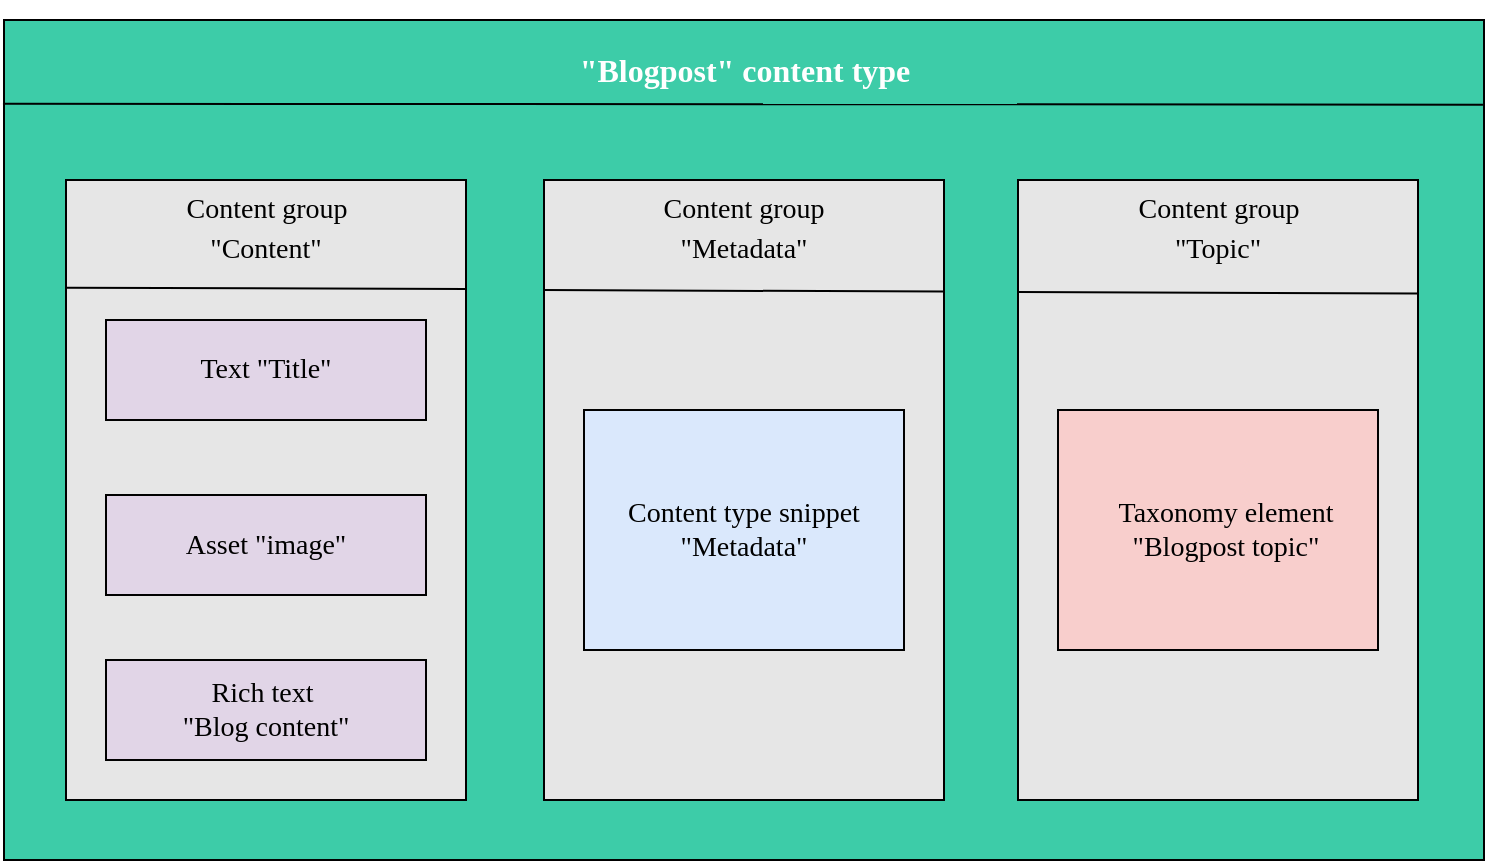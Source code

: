 <mxfile version="19.0.3" type="device"><diagram id="r3cTZjskk6Zx7JsPYagX" name="Page-1"><mxGraphModel dx="1038" dy="649" grid="1" gridSize="10" guides="1" tooltips="1" connect="1" arrows="1" fold="1" page="1" pageScale="1" pageWidth="827" pageHeight="1169" math="0" shadow="0"><root><mxCell id="0"/><mxCell id="1" parent="0"/><mxCell id="rotkJb8EEd4AGCW9Bh0D-1" value="" style="rounded=0;whiteSpace=wrap;html=1;fillColor=#3DCCA8;strokeColor=#000000;fontFamily=Work Sans;fontSize=14;" parent="1" vertex="1"><mxGeometry x="120" y="70" width="740" height="420" as="geometry"/></mxCell><mxCell id="rotkJb8EEd4AGCW9Bh0D-11" value="" style="endArrow=none;html=1;entryX=1.002;entryY=0.103;entryDx=0;entryDy=0;exitX=0.002;exitY=0.102;exitDx=0;exitDy=0;entryPerimeter=0;exitPerimeter=0;fontFamily=Work Sans;fontSize=14;" parent="1" edge="1"><mxGeometry width="50" height="50" relative="1" as="geometry"><mxPoint x="119.48" y="111.88" as="sourcePoint"/><mxPoint x="859.48" y="112.32" as="targetPoint"/><Array as="points"/></mxGeometry></mxCell><mxCell id="rotkJb8EEd4AGCW9Bh0D-12" value="&lt;font style=&quot;font-size: 16px;&quot;&gt;&quot;Blogpost&quot; content type&lt;/font&gt;" style="text;html=1;align=center;verticalAlign=middle;whiteSpace=wrap;rounded=0;fontFamily=Work Sans;fontSize=16;fontStyle=1;fontColor=#FFFFFF;" parent="1" vertex="1"><mxGeometry x="385.62" y="60" width="208.75" height="70" as="geometry"/></mxCell><mxCell id="rotkJb8EEd4AGCW9Bh0D-13" value="" style="rounded=0;whiteSpace=wrap;html=1;strokeColor=#000000;fillColor=#E6E6E6;fontFamily=Work Sans;fontSize=14;" parent="1" vertex="1"><mxGeometry x="151" y="150" width="200" height="310" as="geometry"/></mxCell><mxCell id="rotkJb8EEd4AGCW9Bh0D-14" value="" style="rounded=0;whiteSpace=wrap;html=1;strokeColor=#000000;fillColor=#E6E6E6;fontFamily=Work Sans;fontSize=14;" parent="1" vertex="1"><mxGeometry x="390" y="150" width="200" height="310" as="geometry"/></mxCell><mxCell id="rotkJb8EEd4AGCW9Bh0D-15" value="" style="rounded=0;whiteSpace=wrap;html=1;strokeColor=#000000;fillColor=#E6E6E6;fontFamily=Work Sans;fontSize=14;" parent="1" vertex="1"><mxGeometry x="627" y="150" width="200" height="310" as="geometry"/></mxCell><mxCell id="rotkJb8EEd4AGCW9Bh0D-16" value="" style="endArrow=none;html=1;exitX=-0.005;exitY=0.148;exitDx=0;exitDy=0;exitPerimeter=0;entryX=0.995;entryY=0.15;entryDx=0;entryDy=0;entryPerimeter=0;fontFamily=Work Sans;fontSize=14;" parent="1" edge="1"><mxGeometry width="50" height="50" relative="1" as="geometry"><mxPoint x="151" y="203.88" as="sourcePoint"/><mxPoint x="351" y="204.5" as="targetPoint"/></mxGeometry></mxCell><mxCell id="rotkJb8EEd4AGCW9Bh0D-17" value="" style="endArrow=none;html=1;exitX=-0.005;exitY=0.148;exitDx=0;exitDy=0;exitPerimeter=0;entryX=0.995;entryY=0.15;entryDx=0;entryDy=0;entryPerimeter=0;fontFamily=Work Sans;fontSize=14;" parent="1" edge="1"><mxGeometry width="50" height="50" relative="1" as="geometry"><mxPoint x="627" y="206.0" as="sourcePoint"/><mxPoint x="827" y="206.8" as="targetPoint"/></mxGeometry></mxCell><mxCell id="rotkJb8EEd4AGCW9Bh0D-18" value="" style="endArrow=none;html=1;exitX=-0.005;exitY=0.148;exitDx=0;exitDy=0;exitPerimeter=0;entryX=0.995;entryY=0.15;entryDx=0;entryDy=0;entryPerimeter=0;fontFamily=Work Sans;fontSize=14;" parent="1" edge="1"><mxGeometry width="50" height="50" relative="1" as="geometry"><mxPoint x="390" y="205.0" as="sourcePoint"/><mxPoint x="590" y="205.8" as="targetPoint"/></mxGeometry></mxCell><mxCell id="rotkJb8EEd4AGCW9Bh0D-19" value="&lt;font style=&quot;font-size: 14px;&quot;&gt;Content group&lt;/font&gt;" style="text;html=1;strokeColor=none;fillColor=none;align=center;verticalAlign=middle;whiteSpace=wrap;rounded=0;fontFamily=Work Sans;fontSize=14;" parent="1" vertex="1"><mxGeometry x="191.5" y="150" width="119" height="30" as="geometry"/></mxCell><mxCell id="rotkJb8EEd4AGCW9Bh0D-20" value="&lt;font style=&quot;font-size: 14px;&quot;&gt;Content group&lt;/font&gt;" style="text;html=1;strokeColor=none;fillColor=none;align=center;verticalAlign=middle;whiteSpace=wrap;rounded=0;fontFamily=Work Sans;fontSize=14;" parent="1" vertex="1"><mxGeometry x="665.5" y="150" width="123" height="30" as="geometry"/></mxCell><mxCell id="rotkJb8EEd4AGCW9Bh0D-21" value="&lt;font style=&quot;font-size: 14px;&quot;&gt;Content group&lt;/font&gt;" style="text;html=1;strokeColor=none;fillColor=none;align=center;verticalAlign=middle;whiteSpace=wrap;rounded=0;fontFamily=Work Sans;fontSize=14;" parent="1" vertex="1"><mxGeometry x="430" y="150" width="120" height="30" as="geometry"/></mxCell><mxCell id="rotkJb8EEd4AGCW9Bh0D-22" value="&lt;font style=&quot;font-size: 14px;&quot;&gt;&quot;Content&quot;&lt;/font&gt;" style="text;html=1;strokeColor=none;fillColor=none;align=center;verticalAlign=middle;whiteSpace=wrap;rounded=0;fontFamily=Work Sans;fontSize=14;" parent="1" vertex="1"><mxGeometry x="201" y="160" width="100" height="50" as="geometry"/></mxCell><mxCell id="rotkJb8EEd4AGCW9Bh0D-23" value="&lt;font style=&quot;font-size: 14px;&quot;&gt;&quot;Metadata&quot;&lt;/font&gt;" style="text;html=1;strokeColor=none;fillColor=none;align=center;verticalAlign=middle;whiteSpace=wrap;rounded=0;fontFamily=Work Sans;fontSize=14;" parent="1" vertex="1"><mxGeometry x="450" y="170" width="80" height="30" as="geometry"/></mxCell><mxCell id="rotkJb8EEd4AGCW9Bh0D-24" value="&lt;font style=&quot;font-size: 14px;&quot;&gt;&quot;Topic&quot;&lt;/font&gt;" style="text;html=1;strokeColor=none;fillColor=none;align=center;verticalAlign=middle;whiteSpace=wrap;rounded=0;fontFamily=Work Sans;fontSize=14;" parent="1" vertex="1"><mxGeometry x="682" y="165" width="90" height="40" as="geometry"/></mxCell><mxCell id="rotkJb8EEd4AGCW9Bh0D-26" value="" style="rounded=0;whiteSpace=wrap;html=1;strokeColor=#000000;fillColor=#dae8fc;fontFamily=Work Sans;fontSize=14;" parent="1" vertex="1"><mxGeometry x="410" y="265" width="160" height="120" as="geometry"/></mxCell><mxCell id="rotkJb8EEd4AGCW9Bh0D-27" value="&lt;font style=&quot;font-size: 14px;&quot;&gt;Content type snippet &lt;br style=&quot;font-size: 14px;&quot;&gt;&quot;Metadata&quot;&lt;/font&gt;" style="text;html=1;strokeColor=none;fillColor=none;align=center;verticalAlign=middle;whiteSpace=wrap;rounded=0;fontFamily=Work Sans;fontSize=14;" parent="1" vertex="1"><mxGeometry x="415" y="282.5" width="150" height="85" as="geometry"/></mxCell><mxCell id="rotkJb8EEd4AGCW9Bh0D-29" value="" style="rounded=0;whiteSpace=wrap;html=1;strokeColor=#000000;fillColor=#f8cecc;fontFamily=Work Sans;fontSize=14;" parent="1" vertex="1"><mxGeometry x="647" y="265" width="160" height="120" as="geometry"/></mxCell><mxCell id="rotkJb8EEd4AGCW9Bh0D-30" value="&lt;font style=&quot;font-size: 14px;&quot;&gt;Taxonomy element&lt;br style=&quot;font-size: 14px;&quot;&gt;&quot;Blogpost topic&quot;&lt;/font&gt;" style="text;html=1;strokeColor=none;fillColor=none;align=center;verticalAlign=middle;whiteSpace=wrap;rounded=0;fontFamily=Work Sans;fontSize=14;" parent="1" vertex="1"><mxGeometry x="662" y="292.5" width="138" height="65" as="geometry"/></mxCell><mxCell id="qJpnwwefBJUu7eTMhrGP-1" value="" style="rounded=0;whiteSpace=wrap;html=1;strokeColor=#000000;fillColor=#e1d5e7;fontFamily=Work Sans;fontSize=14;" parent="1" vertex="1"><mxGeometry x="171" y="390" width="160" height="50" as="geometry"/></mxCell><mxCell id="qJpnwwefBJUu7eTMhrGP-2" value="" style="rounded=0;whiteSpace=wrap;html=1;strokeColor=#000000;fillColor=#e1d5e7;fontFamily=Work Sans;fontSize=14;" parent="1" vertex="1"><mxGeometry x="171" y="307.5" width="160" height="50" as="geometry"/></mxCell><mxCell id="qJpnwwefBJUu7eTMhrGP-3" value="" style="rounded=0;whiteSpace=wrap;html=1;strokeColor=#000000;fillColor=#e1d5e7;fontFamily=Work Sans;fontSize=14;" parent="1" vertex="1"><mxGeometry x="171" y="220" width="160" height="50" as="geometry"/></mxCell><mxCell id="qJpnwwefBJUu7eTMhrGP-4" value="&lt;font style=&quot;font-size: 14px;&quot;&gt;Text &quot;Title&quot;&lt;/font&gt;" style="text;html=1;strokeColor=none;fillColor=none;align=center;verticalAlign=middle;whiteSpace=wrap;rounded=0;fontFamily=Work Sans;fontSize=14;" parent="1" vertex="1"><mxGeometry x="196" y="227.5" width="110" height="35" as="geometry"/></mxCell><mxCell id="qJpnwwefBJUu7eTMhrGP-5" value="&lt;font style=&quot;font-size: 14px;&quot;&gt;Rich text&amp;nbsp;&lt;br style=&quot;font-size: 14px;&quot;&gt;&quot;Blog content&quot;&lt;/font&gt;" style="text;html=1;strokeColor=none;fillColor=none;align=center;verticalAlign=middle;whiteSpace=wrap;rounded=0;fontFamily=Work Sans;fontSize=14;" parent="1" vertex="1"><mxGeometry x="196" y="397.5" width="110" height="35" as="geometry"/></mxCell><mxCell id="qJpnwwefBJUu7eTMhrGP-6" value="&lt;font style=&quot;font-size: 14px;&quot;&gt;Asset &quot;image&quot;&lt;/font&gt;" style="text;html=1;strokeColor=none;fillColor=none;align=center;verticalAlign=middle;whiteSpace=wrap;rounded=0;fontFamily=Work Sans;fontSize=14;" parent="1" vertex="1"><mxGeometry x="196" y="315" width="110" height="35" as="geometry"/></mxCell></root></mxGraphModel></diagram></mxfile>